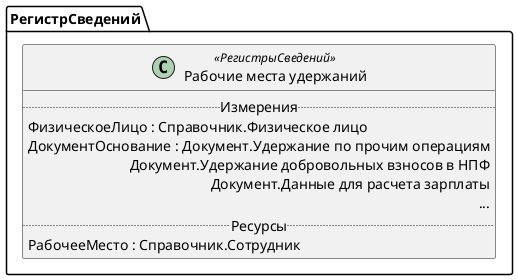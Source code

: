 ﻿@startuml РабочиеМестаУдержаний
'!include templates.wsd
'..\include templates.wsd
class РегистрСведений.РабочиеМестаУдержаний as "Рабочие места удержаний" <<РегистрыСведений>>
{
..Измерения..
ФизическоеЛицо : Справочник.Физическое лицо
ДокументОснование : Документ.Удержание по прочим операциям\rДокумент.Удержание добровольных взносов в НПФ\rДокумент.Данные для расчета зарплаты\r...
..Ресурсы..
РабочееМесто : Справочник.Сотрудник
}
@enduml
